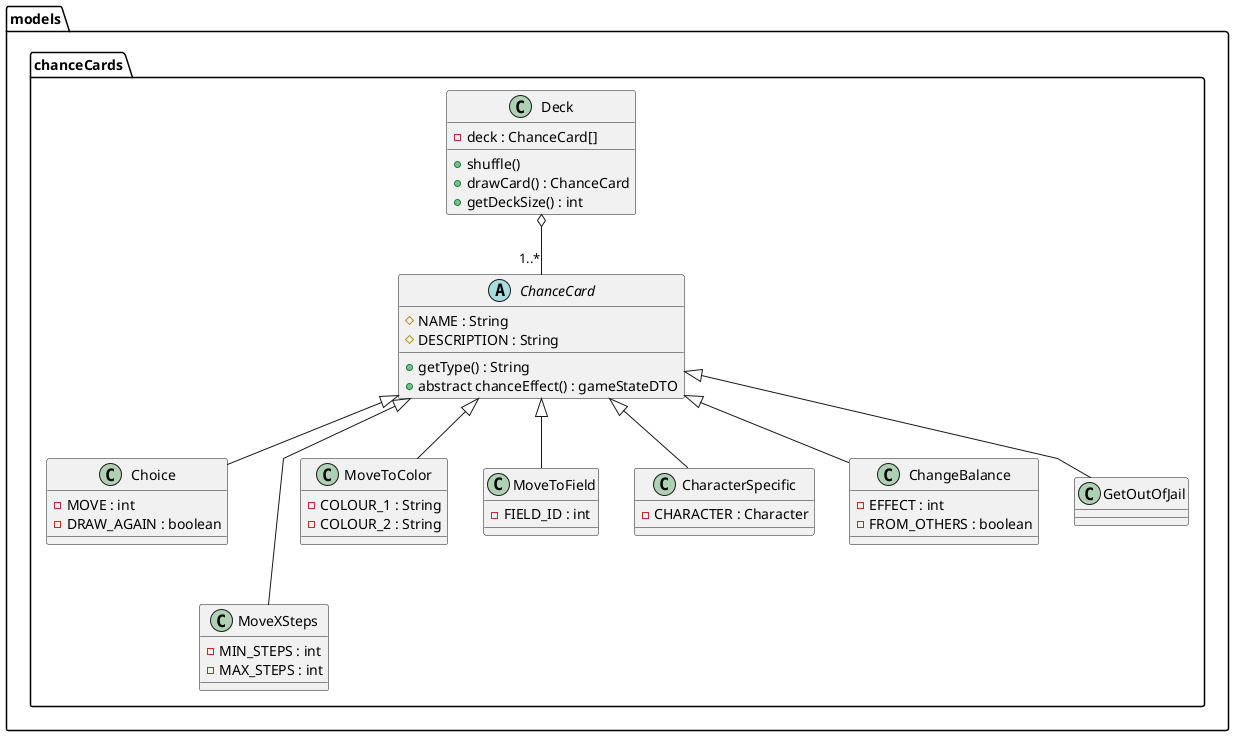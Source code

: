 @startuml
'https://plantuml.com/class-diagram
skinparam linetype polyline


package models.chanceCards{
class Deck{
 - deck : ChanceCard[]
 + shuffle()
 + drawCard() : ChanceCard
 + getDeckSize() : int
}

abstract ChanceCard{
 # NAME : String
 # DESCRIPTION : String
 + getType() : String
 + abstract chanceEffect() : gameStateDTO
}

class Choice {
 - MOVE : int
 - DRAW_AGAIN : boolean
}

class MoveXSteps {
 - MIN_STEPS : int
 - MAX_STEPS : int
}
class MoveToColor {
 - COLOUR_1 : String
 - COLOUR_2 : String
}

class MoveToField {
 - FIELD_ID : int
}

class CharacterSpecific {
 - CHARACTER : Character
}

class ChangeBalance {
 - EFFECT : int
 - FROM_OTHERS : boolean
}

class GetOutOfJail {
}
}

Deck o-- "1..*"ChanceCard

ChanceCard <|-- Choice
ChanceCard <|--- MoveXSteps
ChanceCard <|-- MoveToColor
ChanceCard <|-- MoveToField
ChanceCard <|-- CharacterSpecific
ChanceCard <|-- ChangeBalance
ChanceCard <|-- GetOutOfJail

@enduml
